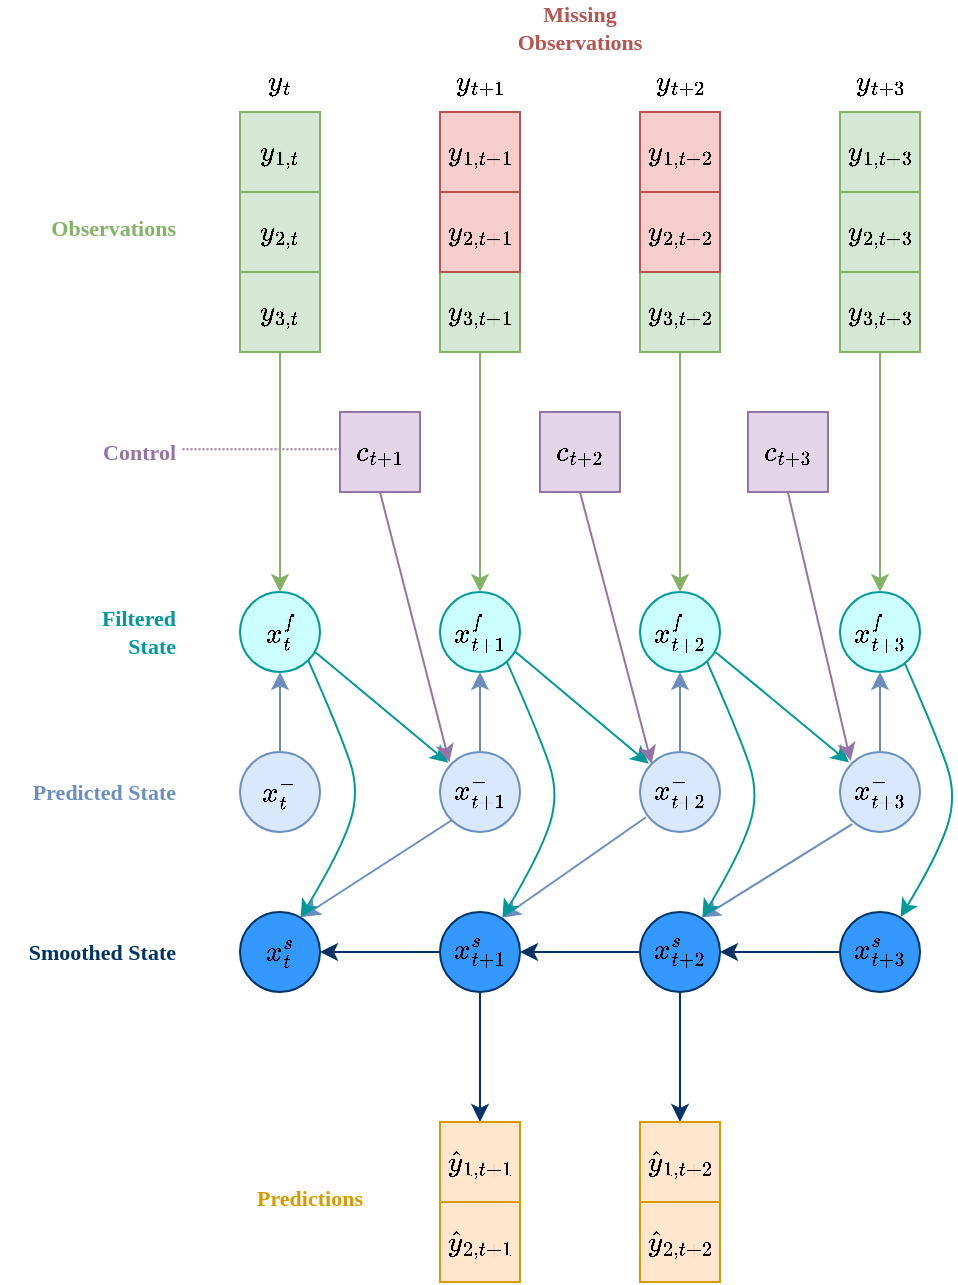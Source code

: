 <mxfile version="20.7.4" type="device"><diagram name="Pagina-1" id="PG1uFgNNU4_VFH-syxDm"><mxGraphModel dx="1014" dy="674" grid="1" gridSize="10" guides="1" tooltips="1" connect="1" arrows="1" fold="1" page="1" pageScale="1" pageWidth="827" pageHeight="1169" math="1" shadow="0"><root><mxCell id="0"/><mxCell id="1" parent="0"/><mxCell id="aHSA-yWjQ6p6nmooRD67-1" value="" style="endArrow=none;dashed=1;html=1;dashPattern=1 1;strokeWidth=1;rounded=0;strokeColor=#9673a6;entryX=0.02;entryY=0.467;entryDx=0;entryDy=0;entryPerimeter=0;exitX=1.014;exitY=0.447;exitDx=0;exitDy=0;exitPerimeter=0;fillColor=#e1d5e7;" parent="1" source="CmO0RxP0NXubQuv4mHWE-83" target="CmO0RxP0NXubQuv4mHWE-57" edge="1"><mxGeometry width="50" height="50" relative="1" as="geometry"><mxPoint x="100" y="320" as="sourcePoint"/><mxPoint x="150" y="270" as="targetPoint"/></mxGeometry></mxCell><mxCell id="CmO0RxP0NXubQuv4mHWE-1" value="$$x^f_t$$" style="ellipse;whiteSpace=wrap;html=1;aspect=fixed;fillColor=#CCFFFF;strokeColor=#009999;" parent="1" vertex="1"><mxGeometry x="160" y="320" width="40" height="40" as="geometry"/></mxCell><mxCell id="CmO0RxP0NXubQuv4mHWE-13" style="edgeStyle=orthogonalEdgeStyle;rounded=0;orthogonalLoop=1;jettySize=auto;html=1;entryX=0.5;entryY=1;entryDx=0;entryDy=0;fontSize=12;fillColor=#dae8fc;strokeColor=#6C8EBF;" parent="1" source="CmO0RxP0NXubQuv4mHWE-2" target="CmO0RxP0NXubQuv4mHWE-1" edge="1"><mxGeometry relative="1" as="geometry"/></mxCell><mxCell id="CmO0RxP0NXubQuv4mHWE-2" value="$$x^-_t$$" style="ellipse;whiteSpace=wrap;html=1;aspect=fixed;fillColor=#dae8fc;strokeColor=#6c8ebf;" parent="1" vertex="1"><mxGeometry x="160" y="400" width="40" height="40" as="geometry"/></mxCell><mxCell id="CmO0RxP0NXubQuv4mHWE-3" value="$$x^s_t$$" style="ellipse;whiteSpace=wrap;html=1;aspect=fixed;fillColor=#3399FF;strokeColor=#003366;" parent="1" vertex="1"><mxGeometry x="160" y="480" width="40" height="40" as="geometry"/></mxCell><mxCell id="CmO0RxP0NXubQuv4mHWE-4" value="$$x^f_{t+1}$$" style="ellipse;whiteSpace=wrap;html=1;aspect=fixed;fillColor=#CCFFFF;strokeColor=#009999;" parent="1" vertex="1"><mxGeometry x="260" y="320" width="40" height="40" as="geometry"/></mxCell><mxCell id="CmO0RxP0NXubQuv4mHWE-15" style="edgeStyle=orthogonalEdgeStyle;rounded=0;orthogonalLoop=1;jettySize=auto;html=1;entryX=0.5;entryY=1;entryDx=0;entryDy=0;fontSize=12;fillColor=#dae8fc;strokeColor=#6c8ebf;" parent="1" source="CmO0RxP0NXubQuv4mHWE-5" target="CmO0RxP0NXubQuv4mHWE-4" edge="1"><mxGeometry relative="1" as="geometry"/></mxCell><mxCell id="CmO0RxP0NXubQuv4mHWE-5" value="$$x^-_{t+1}$$" style="ellipse;whiteSpace=wrap;html=1;aspect=fixed;fillColor=#dae8fc;strokeColor=#6c8ebf;" parent="1" vertex="1"><mxGeometry x="260" y="400" width="40" height="40" as="geometry"/></mxCell><mxCell id="CmO0RxP0NXubQuv4mHWE-45" style="edgeStyle=orthogonalEdgeStyle;rounded=0;orthogonalLoop=1;jettySize=auto;html=1;exitX=0;exitY=0.5;exitDx=0;exitDy=0;fontSize=12;fillColor=#3399FF;strokeColor=#003366;fontColor=rgb(0, 0, 0);" parent="1" source="CmO0RxP0NXubQuv4mHWE-6" edge="1"><mxGeometry relative="1" as="geometry"><mxPoint x="200" y="500" as="targetPoint"/></mxGeometry></mxCell><mxCell id="CmO0RxP0NXubQuv4mHWE-71" style="edgeStyle=orthogonalEdgeStyle;rounded=0;orthogonalLoop=1;jettySize=auto;html=1;entryX=0.5;entryY=0;entryDx=0;entryDy=0;fontSize=12;fillColor=#3399FF;strokeColor=#003366;" parent="1" source="CmO0RxP0NXubQuv4mHWE-6" target="CmO0RxP0NXubQuv4mHWE-64" edge="1"><mxGeometry relative="1" as="geometry"/></mxCell><mxCell id="CmO0RxP0NXubQuv4mHWE-6" value="$$x^s_{t+1}$$" style="ellipse;whiteSpace=wrap;html=1;aspect=fixed;fillColor=#3399FF;strokeColor=#003366;" parent="1" vertex="1"><mxGeometry x="260" y="480" width="40" height="40" as="geometry"/></mxCell><mxCell id="CmO0RxP0NXubQuv4mHWE-7" value="$$x^f_{t+2}$$" style="ellipse;whiteSpace=wrap;html=1;aspect=fixed;fillColor=#CCFFFF;strokeColor=#009999;" parent="1" vertex="1"><mxGeometry x="360" y="320" width="40" height="40" as="geometry"/></mxCell><mxCell id="CmO0RxP0NXubQuv4mHWE-16" style="edgeStyle=orthogonalEdgeStyle;rounded=0;orthogonalLoop=1;jettySize=auto;html=1;exitX=0.5;exitY=0;exitDx=0;exitDy=0;entryX=0.5;entryY=1;entryDx=0;entryDy=0;fontSize=12;fillColor=#dae8fc;strokeColor=#6c8ebf;" parent="1" source="CmO0RxP0NXubQuv4mHWE-8" target="CmO0RxP0NXubQuv4mHWE-7" edge="1"><mxGeometry relative="1" as="geometry"/></mxCell><mxCell id="CmO0RxP0NXubQuv4mHWE-8" value="$$x^-_{t+2}$$" style="ellipse;whiteSpace=wrap;html=1;aspect=fixed;fillColor=#dae8fc;strokeColor=#6c8ebf;" parent="1" vertex="1"><mxGeometry x="360" y="400" width="40" height="40" as="geometry"/></mxCell><mxCell id="CmO0RxP0NXubQuv4mHWE-44" style="edgeStyle=orthogonalEdgeStyle;rounded=0;orthogonalLoop=1;jettySize=auto;html=1;exitX=0;exitY=0.5;exitDx=0;exitDy=0;entryX=1;entryY=0.5;entryDx=0;entryDy=0;fontSize=12;fillColor=#3399FF;strokeColor=#003366;fontColor=rgb(0, 0, 0);" parent="1" source="CmO0RxP0NXubQuv4mHWE-9" target="CmO0RxP0NXubQuv4mHWE-6" edge="1"><mxGeometry relative="1" as="geometry"/></mxCell><mxCell id="CmO0RxP0NXubQuv4mHWE-72" style="edgeStyle=orthogonalEdgeStyle;rounded=0;orthogonalLoop=1;jettySize=auto;html=1;fontSize=12;fillColor=#3399FF;strokeColor=#003366;fontColor=rgb(0, 0, 0);" parent="1" source="CmO0RxP0NXubQuv4mHWE-9" target="CmO0RxP0NXubQuv4mHWE-68" edge="1"><mxGeometry relative="1" as="geometry"/></mxCell><mxCell id="CmO0RxP0NXubQuv4mHWE-9" value="$$x^s_{t+2}$$" style="ellipse;whiteSpace=wrap;html=1;aspect=fixed;fillColor=#3399FF;strokeColor=#003366;" parent="1" vertex="1"><mxGeometry x="360" y="480" width="40" height="40" as="geometry"/></mxCell><mxCell id="CmO0RxP0NXubQuv4mHWE-10" value="$$x^f_{t+3}$$" style="ellipse;whiteSpace=wrap;html=1;aspect=fixed;fillColor=#CCFFFF;strokeColor=#009999;" parent="1" vertex="1"><mxGeometry x="460" y="320" width="40" height="40" as="geometry"/></mxCell><mxCell id="CmO0RxP0NXubQuv4mHWE-17" style="edgeStyle=orthogonalEdgeStyle;rounded=0;orthogonalLoop=1;jettySize=auto;html=1;exitX=0.5;exitY=0;exitDx=0;exitDy=0;entryX=0.5;entryY=1;entryDx=0;entryDy=0;fontSize=12;fillColor=#dae8fc;strokeColor=#6c8ebf;" parent="1" source="CmO0RxP0NXubQuv4mHWE-11" target="CmO0RxP0NXubQuv4mHWE-10" edge="1"><mxGeometry relative="1" as="geometry"/></mxCell><mxCell id="CmO0RxP0NXubQuv4mHWE-11" value="$$x^-_{t+3}$$" style="ellipse;whiteSpace=wrap;html=1;aspect=fixed;fillColor=#dae8fc;strokeColor=#6c8ebf;" parent="1" vertex="1"><mxGeometry x="460" y="400" width="40" height="40" as="geometry"/></mxCell><mxCell id="CmO0RxP0NXubQuv4mHWE-46" style="edgeStyle=orthogonalEdgeStyle;rounded=0;orthogonalLoop=1;jettySize=auto;html=1;exitX=0;exitY=0.5;exitDx=0;exitDy=0;entryX=1;entryY=0.5;entryDx=0;entryDy=0;fontSize=12;fillColor=#3399FF;strokeColor=#003366;fontColor=rgb(0, 0, 0);" parent="1" source="CmO0RxP0NXubQuv4mHWE-12" target="CmO0RxP0NXubQuv4mHWE-9" edge="1"><mxGeometry relative="1" as="geometry"/></mxCell><mxCell id="CmO0RxP0NXubQuv4mHWE-12" value="$$x^s_{t+3}$$" style="ellipse;whiteSpace=wrap;html=1;aspect=fixed;fillColor=#3399FF;strokeColor=#003366;" parent="1" vertex="1"><mxGeometry x="460" y="480" width="40" height="40" as="geometry"/></mxCell><mxCell id="CmO0RxP0NXubQuv4mHWE-18" value="" style="endArrow=classic;html=1;rounded=0;exitX=0.943;exitY=0.754;exitDx=0;exitDy=0;entryX=0.104;entryY=0.135;entryDx=0;entryDy=0;entryPerimeter=0;fontSize=12;fillColor=#CCFFFF;strokeColor=#009999;exitPerimeter=0;" parent="1" source="CmO0RxP0NXubQuv4mHWE-1" target="CmO0RxP0NXubQuv4mHWE-5" edge="1"><mxGeometry width="50" height="50" relative="1" as="geometry"><mxPoint x="400" y="450" as="sourcePoint"/><mxPoint x="450" y="400" as="targetPoint"/></mxGeometry></mxCell><mxCell id="CmO0RxP0NXubQuv4mHWE-19" value="" style="endArrow=classic;html=1;rounded=0;entryX=0.109;entryY=0.147;entryDx=0;entryDy=0;exitX=0.939;exitY=0.745;exitDx=0;exitDy=0;entryPerimeter=0;fontSize=12;fillColor=#CCFFFF;strokeColor=#009999;exitPerimeter=0;" parent="1" source="CmO0RxP0NXubQuv4mHWE-4" target="CmO0RxP0NXubQuv4mHWE-8" edge="1"><mxGeometry width="50" height="50" relative="1" as="geometry"><mxPoint x="300" y="360" as="sourcePoint"/><mxPoint x="372" y="412" as="targetPoint"/></mxGeometry></mxCell><mxCell id="CmO0RxP0NXubQuv4mHWE-21" value="" style="endArrow=classic;html=1;rounded=0;entryX=0.114;entryY=0.132;entryDx=0;entryDy=0;exitX=0.938;exitY=0.746;exitDx=0;exitDy=0;entryPerimeter=0;fontSize=12;fillColor=#CCFFFF;strokeColor=#009999;exitPerimeter=0;" parent="1" source="CmO0RxP0NXubQuv4mHWE-7" target="CmO0RxP0NXubQuv4mHWE-11" edge="1"><mxGeometry width="50" height="50" relative="1" as="geometry"><mxPoint x="400" y="360" as="sourcePoint"/><mxPoint x="470" y="412" as="targetPoint"/></mxGeometry></mxCell><mxCell id="CmO0RxP0NXubQuv4mHWE-26" value="" style="group;fillColor=#d5e8d4;strokeColor=#82b366;" parent="1" vertex="1" connectable="0"><mxGeometry x="160" y="80" width="40" height="120" as="geometry"/></mxCell><mxCell id="CmO0RxP0NXubQuv4mHWE-22" value="&lt;div&gt;$$y_{1,t}$$&lt;/div&gt;" style="rounded=0;whiteSpace=wrap;html=1;fillColor=#d5e8d4;strokeColor=#82b366;" parent="CmO0RxP0NXubQuv4mHWE-26" vertex="1"><mxGeometry width="40" height="40" as="geometry"/></mxCell><mxCell id="CmO0RxP0NXubQuv4mHWE-24" value="&lt;div&gt;$$y_{2,t}$$&lt;/div&gt;" style="rounded=0;whiteSpace=wrap;html=1;fillColor=#d5e8d4;strokeColor=#82b366;" parent="CmO0RxP0NXubQuv4mHWE-26" vertex="1"><mxGeometry y="40" width="40" height="40" as="geometry"/></mxCell><mxCell id="CmO0RxP0NXubQuv4mHWE-25" value="&lt;div&gt;$$y_{3,t}$$&lt;/div&gt;" style="rounded=0;whiteSpace=wrap;html=1;fillColor=#d5e8d4;strokeColor=#82b366;" parent="CmO0RxP0NXubQuv4mHWE-26" vertex="1"><mxGeometry y="80" width="40" height="40" as="geometry"/></mxCell><mxCell id="CmO0RxP0NXubQuv4mHWE-27" value="" style="group" parent="1" vertex="1" connectable="0"><mxGeometry x="260" y="80" width="40" height="120" as="geometry"/></mxCell><mxCell id="CmO0RxP0NXubQuv4mHWE-28" value="&lt;div&gt;$$y_{1,t+1}$$&lt;/div&gt;" style="rounded=0;whiteSpace=wrap;html=1;fillColor=#f8cecc;strokeColor=#B85450;" parent="CmO0RxP0NXubQuv4mHWE-27" vertex="1"><mxGeometry width="40" height="40" as="geometry"/></mxCell><mxCell id="CmO0RxP0NXubQuv4mHWE-30" value="&lt;div&gt;$$y_{3,t+1}$$&lt;/div&gt;" style="rounded=0;whiteSpace=wrap;html=1;fillColor=#d5e8d4;strokeColor=#82b366;" parent="CmO0RxP0NXubQuv4mHWE-27" vertex="1"><mxGeometry y="80" width="40" height="40" as="geometry"/></mxCell><mxCell id="CmO0RxP0NXubQuv4mHWE-29" value="&lt;div&gt;$$y_{2,t+1}$$&lt;/div&gt;" style="rounded=0;whiteSpace=wrap;html=1;fillColor=#f8cecc;strokeColor=#b85450;" parent="CmO0RxP0NXubQuv4mHWE-27" vertex="1"><mxGeometry y="40" width="40" height="40" as="geometry"/></mxCell><mxCell id="CmO0RxP0NXubQuv4mHWE-31" value="" style="group" parent="1" vertex="1" connectable="0"><mxGeometry x="360" y="80" width="40" height="120" as="geometry"/></mxCell><mxCell id="CmO0RxP0NXubQuv4mHWE-32" value="&lt;div&gt;$$y_{1,t+2}$$&lt;/div&gt;" style="rounded=0;whiteSpace=wrap;html=1;fillColor=#f8cecc;strokeColor=#b85450;" parent="CmO0RxP0NXubQuv4mHWE-31" vertex="1"><mxGeometry width="40" height="40" as="geometry"/></mxCell><mxCell id="CmO0RxP0NXubQuv4mHWE-34" value="&lt;div&gt;$$y_{3,t+2}$$&lt;/div&gt;" style="rounded=0;whiteSpace=wrap;html=1;fillColor=#d5e8d4;strokeColor=#82b366;" parent="CmO0RxP0NXubQuv4mHWE-31" vertex="1"><mxGeometry y="80" width="40" height="40" as="geometry"/></mxCell><mxCell id="CmO0RxP0NXubQuv4mHWE-33" value="&lt;div&gt;$$y_{2,t+2}$$&lt;/div&gt;" style="rounded=0;whiteSpace=wrap;html=1;fillColor=#f8cecc;strokeColor=#b85450;" parent="CmO0RxP0NXubQuv4mHWE-31" vertex="1"><mxGeometry y="40" width="40" height="40" as="geometry"/></mxCell><mxCell id="CmO0RxP0NXubQuv4mHWE-35" value="" style="group" parent="1" vertex="1" connectable="0"><mxGeometry x="460" y="80" width="40" height="120" as="geometry"/></mxCell><mxCell id="CmO0RxP0NXubQuv4mHWE-36" value="&lt;div&gt;$$y_{1,t+3}$$&lt;/div&gt;" style="rounded=0;whiteSpace=wrap;html=1;fillColor=#d5e8d4;strokeColor=#82b366;" parent="CmO0RxP0NXubQuv4mHWE-35" vertex="1"><mxGeometry width="40" height="40" as="geometry"/></mxCell><mxCell id="CmO0RxP0NXubQuv4mHWE-37" value="&lt;div&gt;$$y_{2,t+3}$$&lt;/div&gt;" style="rounded=0;whiteSpace=wrap;html=1;fillColor=#d5e8d4;strokeColor=#82b366;" parent="CmO0RxP0NXubQuv4mHWE-35" vertex="1"><mxGeometry y="40" width="40" height="40" as="geometry"/></mxCell><mxCell id="CmO0RxP0NXubQuv4mHWE-38" value="&lt;div&gt;$$y_{3,t+3}$$&lt;/div&gt;" style="rounded=0;whiteSpace=wrap;html=1;fillColor=#d5e8d4;strokeColor=#82b366;" parent="CmO0RxP0NXubQuv4mHWE-35" vertex="1"><mxGeometry y="80" width="40" height="40" as="geometry"/></mxCell><mxCell id="CmO0RxP0NXubQuv4mHWE-40" style="edgeStyle=orthogonalEdgeStyle;rounded=0;orthogonalLoop=1;jettySize=auto;html=1;entryX=0.5;entryY=0;entryDx=0;entryDy=0;fillColor=#d5e8d4;strokeColor=#82b366;" parent="1" source="CmO0RxP0NXubQuv4mHWE-25" target="CmO0RxP0NXubQuv4mHWE-1" edge="1"><mxGeometry relative="1" as="geometry"/></mxCell><mxCell id="CmO0RxP0NXubQuv4mHWE-41" style="edgeStyle=orthogonalEdgeStyle;rounded=0;orthogonalLoop=1;jettySize=auto;html=1;entryX=0.5;entryY=0;entryDx=0;entryDy=0;fillColor=#d5e8d4;strokeColor=#82b366;" parent="1" source="CmO0RxP0NXubQuv4mHWE-30" target="CmO0RxP0NXubQuv4mHWE-4" edge="1"><mxGeometry relative="1" as="geometry"/></mxCell><mxCell id="CmO0RxP0NXubQuv4mHWE-42" style="edgeStyle=orthogonalEdgeStyle;rounded=0;orthogonalLoop=1;jettySize=auto;html=1;entryX=0.5;entryY=0;entryDx=0;entryDy=0;fillColor=#d5e8d4;strokeColor=#82b366;" parent="1" source="CmO0RxP0NXubQuv4mHWE-34" target="CmO0RxP0NXubQuv4mHWE-7" edge="1"><mxGeometry relative="1" as="geometry"/></mxCell><mxCell id="CmO0RxP0NXubQuv4mHWE-43" style="edgeStyle=orthogonalEdgeStyle;rounded=0;orthogonalLoop=1;jettySize=auto;html=1;entryX=0.5;entryY=0;entryDx=0;entryDy=0;fillColor=#d5e8d4;strokeColor=#82b366;" parent="1" source="CmO0RxP0NXubQuv4mHWE-38" target="CmO0RxP0NXubQuv4mHWE-10" edge="1"><mxGeometry relative="1" as="geometry"/></mxCell><mxCell id="CmO0RxP0NXubQuv4mHWE-47" value="" style="endArrow=classic;html=1;rounded=0;exitX=0.074;exitY=0.815;exitDx=0;exitDy=0;entryX=0.781;entryY=0.069;entryDx=0;entryDy=0;exitPerimeter=0;entryPerimeter=0;fontSize=12;fillColor=#dae8fc;strokeColor=#6c8ebf;" parent="1" source="CmO0RxP0NXubQuv4mHWE-8" target="CmO0RxP0NXubQuv4mHWE-6" edge="1"><mxGeometry width="50" height="50" relative="1" as="geometry"><mxPoint x="204" y="364" as="sourcePoint"/><mxPoint x="274" y="415" as="targetPoint"/></mxGeometry></mxCell><mxCell id="CmO0RxP0NXubQuv4mHWE-50" value="" style="endArrow=classic;html=1;rounded=0;exitX=0.152;exitY=0.902;exitDx=0;exitDy=0;entryX=0.78;entryY=0.067;entryDx=0;entryDy=0;exitPerimeter=0;entryPerimeter=0;fontSize=12;fillColor=#dae8fc;strokeColor=#6c8ebf;" parent="1" source="CmO0RxP0NXubQuv4mHWE-11" target="CmO0RxP0NXubQuv4mHWE-9" edge="1"><mxGeometry width="50" height="50" relative="1" as="geometry"><mxPoint x="468" y="433.5" as="sourcePoint"/><mxPoint x="401" y="485.5" as="targetPoint"/></mxGeometry></mxCell><mxCell id="CmO0RxP0NXubQuv4mHWE-52" value="" style="endArrow=classic;html=1;rounded=0;exitX=0;exitY=1;exitDx=0;exitDy=0;entryX=0.777;entryY=0.061;entryDx=0;entryDy=0;entryPerimeter=0;fontSize=12;fillColor=#dae8fc;strokeColor=#6c8ebf;" parent="1" source="CmO0RxP0NXubQuv4mHWE-5" target="CmO0RxP0NXubQuv4mHWE-3" edge="1"><mxGeometry width="50" height="50" relative="1" as="geometry"><mxPoint x="268" y="428" as="sourcePoint"/><mxPoint x="201" y="480" as="targetPoint"/></mxGeometry></mxCell><mxCell id="CmO0RxP0NXubQuv4mHWE-57" value="$$c_{t+1}$$" style="rounded=0;whiteSpace=wrap;html=1;strokeColor=#9673A6;fillColor=#e1d5e7;" parent="1" vertex="1"><mxGeometry x="210" y="230" width="40" height="40" as="geometry"/></mxCell><mxCell id="CmO0RxP0NXubQuv4mHWE-58" value="$$c_{t+2}$$" style="rounded=0;whiteSpace=wrap;html=1;strokeColor=#9673a6;fillColor=#e1d5e7;" parent="1" vertex="1"><mxGeometry x="310" y="230" width="40" height="40" as="geometry"/></mxCell><mxCell id="CmO0RxP0NXubQuv4mHWE-59" value="$$c_{t+3}$$" style="rounded=0;whiteSpace=wrap;html=1;strokeColor=#9673a6;fillColor=#e1d5e7;" parent="1" vertex="1"><mxGeometry x="414" y="230" width="40" height="40" as="geometry"/></mxCell><mxCell id="CmO0RxP0NXubQuv4mHWE-60" value="" style="endArrow=classic;html=1;rounded=0;exitX=0.5;exitY=1;exitDx=0;exitDy=0;entryX=0.117;entryY=0.127;entryDx=0;entryDy=0;entryPerimeter=0;fillColor=#e1d5e7;strokeColor=#9673a6;" parent="1" source="CmO0RxP0NXubQuv4mHWE-57" target="CmO0RxP0NXubQuv4mHWE-5" edge="1"><mxGeometry width="50" height="50" relative="1" as="geometry"><mxPoint x="320" y="310" as="sourcePoint"/><mxPoint x="270" y="370" as="targetPoint"/></mxGeometry></mxCell><mxCell id="CmO0RxP0NXubQuv4mHWE-61" value="" style="endArrow=classic;html=1;rounded=0;exitX=0.5;exitY=1;exitDx=0;exitDy=0;entryX=0;entryY=0;entryDx=0;entryDy=0;fillColor=#e1d5e7;strokeColor=#9673a6;" parent="1" target="CmO0RxP0NXubQuv4mHWE-8" edge="1"><mxGeometry width="50" height="50" relative="1" as="geometry"><mxPoint x="330" y="270" as="sourcePoint"/><mxPoint x="365" y="375" as="targetPoint"/></mxGeometry></mxCell><mxCell id="CmO0RxP0NXubQuv4mHWE-62" value="" style="endArrow=classic;html=1;rounded=0;exitX=0.5;exitY=1.008;exitDx=0;exitDy=0;entryX=0.133;entryY=0.111;entryDx=0;entryDy=0;entryPerimeter=0;fillColor=#e1d5e7;strokeColor=#9673a6;exitPerimeter=0;" parent="1" source="CmO0RxP0NXubQuv4mHWE-59" target="CmO0RxP0NXubQuv4mHWE-11" edge="1"><mxGeometry width="50" height="50" relative="1" as="geometry"><mxPoint x="436" y="270" as="sourcePoint"/><mxPoint x="471" y="375" as="targetPoint"/></mxGeometry></mxCell><mxCell id="CmO0RxP0NXubQuv4mHWE-64" value="&lt;div&gt;$$\hat{y}_{1,t+1}$$&lt;/div&gt;" style="rounded=0;whiteSpace=wrap;html=1;fillColor=#FFE6CC;strokeColor=#D79B00;" parent="1" vertex="1"><mxGeometry x="260" y="585" width="40" height="40" as="geometry"/></mxCell><mxCell id="CmO0RxP0NXubQuv4mHWE-65" value="&lt;div&gt;$$\hat{y}_{2,t+1}$$&lt;/div&gt;" style="rounded=0;whiteSpace=wrap;html=1;fillColor=#ffe6cc;strokeColor=#d79b00;" parent="1" vertex="1"><mxGeometry x="260" y="625" width="40" height="40" as="geometry"/></mxCell><mxCell id="CmO0RxP0NXubQuv4mHWE-68" value="&lt;div&gt;$$\hat{y}_{1,t+2}$$&lt;/div&gt;" style="rounded=0;whiteSpace=wrap;html=1;fillColor=#ffe6cc;strokeColor=#d79b00;" parent="1" vertex="1"><mxGeometry x="360" y="585" width="40" height="40" as="geometry"/></mxCell><mxCell id="CmO0RxP0NXubQuv4mHWE-69" value="&lt;div&gt;$$\hat{y}_{2,t+2}$$&lt;/div&gt;" style="rounded=0;whiteSpace=wrap;html=1;fillColor=#ffe6cc;strokeColor=#d79b00;" parent="1" vertex="1"><mxGeometry x="360" y="625" width="40" height="40" as="geometry"/></mxCell><mxCell id="CmO0RxP0NXubQuv4mHWE-73" value="Observations" style="text;html=1;strokeColor=none;fillColor=none;align=right;verticalAlign=middle;whiteSpace=wrap;rounded=0;fontFamily=Verdana;fontStyle=1;fontSize=11;fontColor=#82b366;" parent="1" vertex="1"><mxGeometry x="40" y="125" width="90" height="25" as="geometry"/></mxCell><mxCell id="CmO0RxP0NXubQuv4mHWE-75" value="&lt;div&gt;$$y_t$$&lt;/div&gt;" style="text;html=1;strokeColor=none;fillColor=none;align=center;verticalAlign=middle;whiteSpace=wrap;rounded=0;" parent="1" vertex="1"><mxGeometry x="160" y="50" width="40" height="30" as="geometry"/></mxCell><mxCell id="CmO0RxP0NXubQuv4mHWE-76" value="&lt;div&gt;$$y_{t+1}$$&lt;/div&gt;" style="text;html=1;strokeColor=none;fillColor=none;align=center;verticalAlign=middle;whiteSpace=wrap;rounded=0;" parent="1" vertex="1"><mxGeometry x="260" y="50" width="40" height="30" as="geometry"/></mxCell><mxCell id="CmO0RxP0NXubQuv4mHWE-77" value="&lt;div&gt;$$y_{t+2}$$&lt;/div&gt;" style="text;html=1;strokeColor=none;fillColor=none;align=center;verticalAlign=middle;whiteSpace=wrap;rounded=0;" parent="1" vertex="1"><mxGeometry x="360" y="50" width="40" height="30" as="geometry"/></mxCell><mxCell id="CmO0RxP0NXubQuv4mHWE-78" value="&lt;div&gt;$$y_{t+3}$$&lt;/div&gt;" style="text;html=1;strokeColor=none;fillColor=none;align=center;verticalAlign=middle;whiteSpace=wrap;rounded=0;" parent="1" vertex="1"><mxGeometry x="460" y="50" width="40" height="30" as="geometry"/></mxCell><mxCell id="CmO0RxP0NXubQuv4mHWE-79" value="&lt;div&gt;Filtered&lt;/div&gt;&lt;div&gt;State&lt;/div&gt;" style="text;html=1;strokeColor=none;fillColor=none;align=right;verticalAlign=middle;whiteSpace=wrap;rounded=0;fontFamily=Verdana;fontStyle=1;fontSize=11;fontColor=#009999;" parent="1" vertex="1"><mxGeometry x="40" y="327.5" width="90" height="25" as="geometry"/></mxCell><mxCell id="CmO0RxP0NXubQuv4mHWE-80" value="Predicted State" style="text;html=1;strokeColor=none;fillColor=none;align=right;verticalAlign=middle;whiteSpace=wrap;rounded=0;fontFamily=Verdana;fontStyle=1;fontSize=11;fontColor=#6C8EBF;" parent="1" vertex="1"><mxGeometry x="40" y="407.5" width="90" height="25" as="geometry"/></mxCell><mxCell id="CmO0RxP0NXubQuv4mHWE-81" value="Smoothed State" style="text;html=1;strokeColor=none;fillColor=none;align=right;verticalAlign=middle;whiteSpace=wrap;rounded=0;fontFamily=Verdana;fontStyle=1;fontSize=11;fontColor=#003366;" parent="1" vertex="1"><mxGeometry x="40" y="487.5" width="90" height="25" as="geometry"/></mxCell><mxCell id="CmO0RxP0NXubQuv4mHWE-82" value="Predictions" style="text;html=1;strokeColor=none;fillColor=none;align=center;verticalAlign=middle;whiteSpace=wrap;rounded=0;fontFamily=Verdana;fontStyle=1;fontSize=11;fontColor=#D79B00;" parent="1" vertex="1"><mxGeometry x="150" y="610" width="90" height="25" as="geometry"/></mxCell><mxCell id="CmO0RxP0NXubQuv4mHWE-83" value="Control" style="text;html=1;strokeColor=none;fillColor=none;align=right;verticalAlign=middle;whiteSpace=wrap;rounded=0;fontFamily=Verdana;fontStyle=1;fontSize=11;fontColor=#9673A6;" parent="1" vertex="1"><mxGeometry x="40" y="237.5" width="90" height="25" as="geometry"/></mxCell><mxCell id="CmO0RxP0NXubQuv4mHWE-85" value="Missing Observations" style="text;html=1;strokeColor=none;fillColor=none;align=center;verticalAlign=middle;whiteSpace=wrap;rounded=0;fontFamily=Verdana;fontStyle=1;fontSize=11;fontColor=#B85450;" parent="1" vertex="1"><mxGeometry x="285" y="25" width="90" height="25" as="geometry"/></mxCell><mxCell id="A44FxK2sAxbwsViGxvI5-1" value="" style="curved=1;endArrow=classic;html=1;rounded=0;exitX=1;exitY=1;exitDx=0;exitDy=0;fontSize=12;strokeColor=#009999;fillColor=#CCFFFF;" edge="1" parent="1" source="CmO0RxP0NXubQuv4mHWE-1" target="CmO0RxP0NXubQuv4mHWE-3"><mxGeometry width="50" height="50" relative="1" as="geometry"><mxPoint x="230" y="420" as="sourcePoint"/><mxPoint x="200" y="480" as="targetPoint"/><Array as="points"><mxPoint x="210" y="390"/><mxPoint x="220" y="420"/><mxPoint x="210" y="450"/></Array></mxGeometry></mxCell><mxCell id="A44FxK2sAxbwsViGxvI5-2" value="" style="curved=1;endArrow=classic;html=1;rounded=0;exitX=0.836;exitY=0.873;exitDx=0;exitDy=0;fontSize=12;strokeColor=#009999;fillColor=#CCFFFF;entryX=0.78;entryY=0.069;entryDx=0;entryDy=0;entryPerimeter=0;exitPerimeter=0;" edge="1" parent="1" source="CmO0RxP0NXubQuv4mHWE-4" target="CmO0RxP0NXubQuv4mHWE-6"><mxGeometry width="50" height="50" relative="1" as="geometry"><mxPoint x="293.852" y="355.642" as="sourcePoint"/><mxPoint x="290.0" y="484.35" as="targetPoint"/><Array as="points"><mxPoint x="309.71" y="391.5"/><mxPoint x="319.71" y="421.5"/><mxPoint x="309.71" y="451.5"/></Array></mxGeometry></mxCell><mxCell id="A44FxK2sAxbwsViGxvI5-3" value="" style="curved=1;endArrow=classic;html=1;rounded=0;exitX=0.839;exitY=0.873;exitDx=0;exitDy=0;fontSize=12;strokeColor=#009999;fillColor=#CCFFFF;entryX=0.779;entryY=0.068;entryDx=0;entryDy=0;entryPerimeter=0;exitPerimeter=0;" edge="1" parent="1" source="CmO0RxP0NXubQuv4mHWE-7" target="CmO0RxP0NXubQuv4mHWE-9"><mxGeometry width="50" height="50" relative="1" as="geometry"><mxPoint x="393.852" y="355.642" as="sourcePoint"/><mxPoint x="390.0" y="484.35" as="targetPoint"/><Array as="points"><mxPoint x="409.71" y="391.5"/><mxPoint x="419.71" y="421.5"/><mxPoint x="409.71" y="451.5"/></Array></mxGeometry></mxCell><mxCell id="A44FxK2sAxbwsViGxvI5-4" value="" style="curved=1;endArrow=classic;html=1;rounded=0;exitX=0.813;exitY=0.898;exitDx=0;exitDy=0;fontSize=12;strokeColor=#009999;fillColor=#CCFFFF;entryX=0.757;entryY=0.061;entryDx=0;entryDy=0;entryPerimeter=0;exitPerimeter=0;" edge="1" parent="1" source="CmO0RxP0NXubQuv4mHWE-10" target="CmO0RxP0NXubQuv4mHWE-12"><mxGeometry width="50" height="50" relative="1" as="geometry"><mxPoint x="492.692" y="356.462" as="sourcePoint"/><mxPoint x="490" y="483.54" as="targetPoint"/><Array as="points"><mxPoint x="508.55" y="392.32"/><mxPoint x="518.55" y="422.32"/><mxPoint x="508.55" y="452.32"/></Array></mxGeometry></mxCell></root></mxGraphModel></diagram></mxfile>